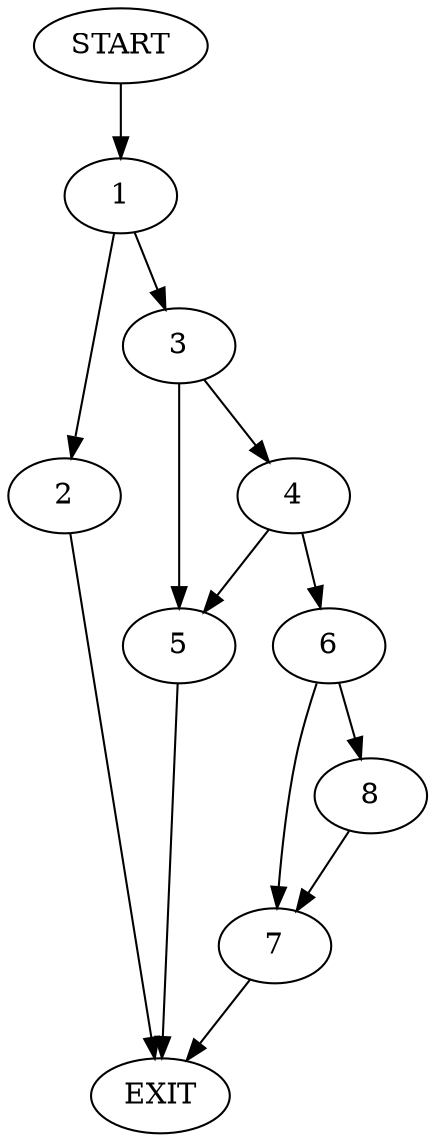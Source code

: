 digraph {
0 [label="START"]
9 [label="EXIT"]
0 -> 1
1 -> 2
1 -> 3
3 -> 4
3 -> 5
2 -> 9
4 -> 5
4 -> 6
5 -> 9
6 -> 7
6 -> 8
8 -> 7
7 -> 9
}
